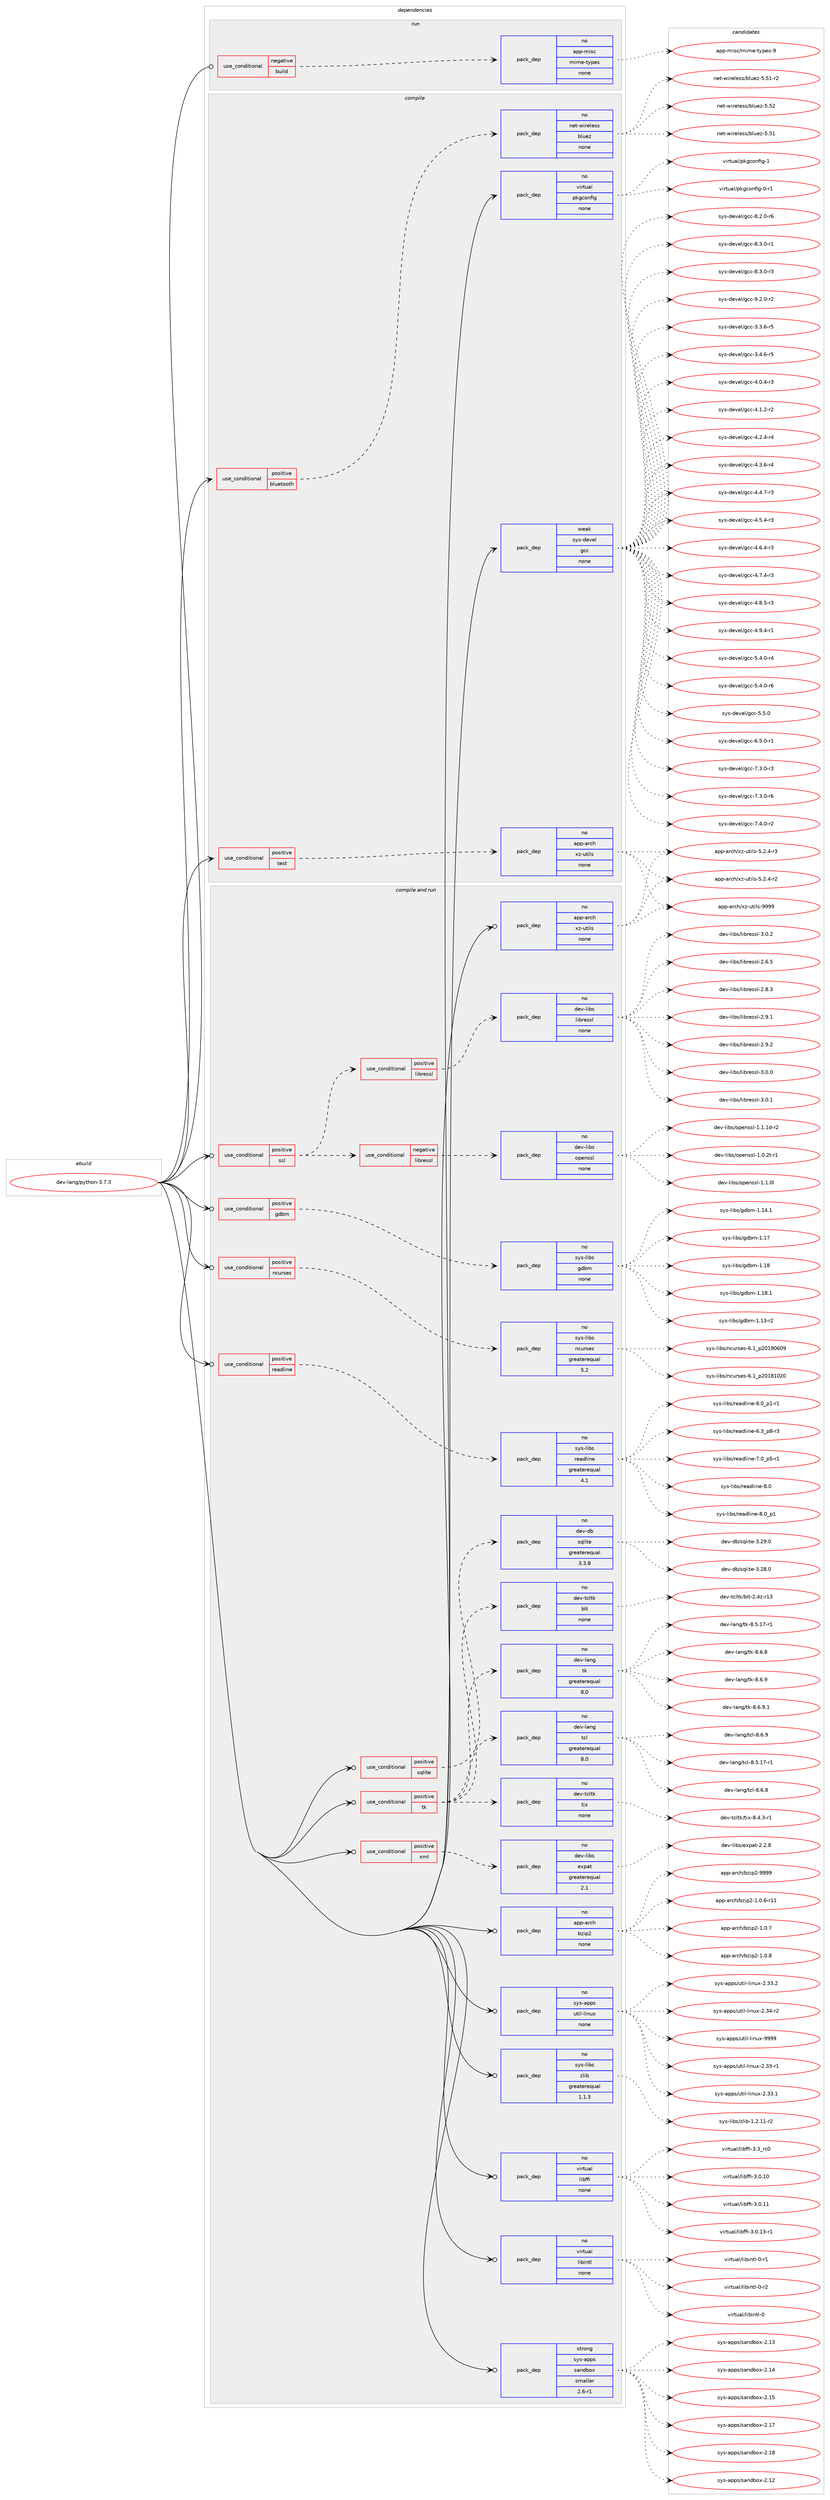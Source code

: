 digraph prolog {

# *************
# Graph options
# *************

newrank=true;
concentrate=true;
compound=true;
graph [rankdir=LR,fontname=Helvetica,fontsize=10,ranksep=1.5];#, ranksep=2.5, nodesep=0.2];
edge  [arrowhead=vee];
node  [fontname=Helvetica,fontsize=10];

# **********
# The ebuild
# **********

subgraph cluster_leftcol {
color=gray;
rank=same;
label=<<i>ebuild</i>>;
id [label="dev-lang/python-3.7.3", color=red, width=4, href="../dev-lang/python-3.7.3.svg"];
}

# ****************
# The dependencies
# ****************

subgraph cluster_midcol {
color=gray;
label=<<i>dependencies</i>>;
subgraph cluster_compile {
fillcolor="#eeeeee";
style=filled;
label=<<i>compile</i>>;
subgraph cond130665 {
dependency560937 [label=<<TABLE BORDER="0" CELLBORDER="1" CELLSPACING="0" CELLPADDING="4"><TR><TD ROWSPAN="3" CELLPADDING="10">use_conditional</TD></TR><TR><TD>positive</TD></TR><TR><TD>bluetooth</TD></TR></TABLE>>, shape=none, color=red];
subgraph pack418975 {
dependency560938 [label=<<TABLE BORDER="0" CELLBORDER="1" CELLSPACING="0" CELLPADDING="4" WIDTH="220"><TR><TD ROWSPAN="6" CELLPADDING="30">pack_dep</TD></TR><TR><TD WIDTH="110">no</TD></TR><TR><TD>net-wireless</TD></TR><TR><TD>bluez</TD></TR><TR><TD>none</TD></TR><TR><TD></TD></TR></TABLE>>, shape=none, color=blue];
}
dependency560937:e -> dependency560938:w [weight=20,style="dashed",arrowhead="vee"];
}
id:e -> dependency560937:w [weight=20,style="solid",arrowhead="vee"];
subgraph cond130666 {
dependency560939 [label=<<TABLE BORDER="0" CELLBORDER="1" CELLSPACING="0" CELLPADDING="4"><TR><TD ROWSPAN="3" CELLPADDING="10">use_conditional</TD></TR><TR><TD>positive</TD></TR><TR><TD>test</TD></TR></TABLE>>, shape=none, color=red];
subgraph pack418976 {
dependency560940 [label=<<TABLE BORDER="0" CELLBORDER="1" CELLSPACING="0" CELLPADDING="4" WIDTH="220"><TR><TD ROWSPAN="6" CELLPADDING="30">pack_dep</TD></TR><TR><TD WIDTH="110">no</TD></TR><TR><TD>app-arch</TD></TR><TR><TD>xz-utils</TD></TR><TR><TD>none</TD></TR><TR><TD></TD></TR></TABLE>>, shape=none, color=blue];
}
dependency560939:e -> dependency560940:w [weight=20,style="dashed",arrowhead="vee"];
}
id:e -> dependency560939:w [weight=20,style="solid",arrowhead="vee"];
subgraph pack418977 {
dependency560941 [label=<<TABLE BORDER="0" CELLBORDER="1" CELLSPACING="0" CELLPADDING="4" WIDTH="220"><TR><TD ROWSPAN="6" CELLPADDING="30">pack_dep</TD></TR><TR><TD WIDTH="110">no</TD></TR><TR><TD>virtual</TD></TR><TR><TD>pkgconfig</TD></TR><TR><TD>none</TD></TR><TR><TD></TD></TR></TABLE>>, shape=none, color=blue];
}
id:e -> dependency560941:w [weight=20,style="solid",arrowhead="vee"];
subgraph pack418978 {
dependency560942 [label=<<TABLE BORDER="0" CELLBORDER="1" CELLSPACING="0" CELLPADDING="4" WIDTH="220"><TR><TD ROWSPAN="6" CELLPADDING="30">pack_dep</TD></TR><TR><TD WIDTH="110">weak</TD></TR><TR><TD>sys-devel</TD></TR><TR><TD>gcc</TD></TR><TR><TD>none</TD></TR><TR><TD></TD></TR></TABLE>>, shape=none, color=blue];
}
id:e -> dependency560942:w [weight=20,style="solid",arrowhead="vee"];
}
subgraph cluster_compileandrun {
fillcolor="#eeeeee";
style=filled;
label=<<i>compile and run</i>>;
subgraph cond130667 {
dependency560943 [label=<<TABLE BORDER="0" CELLBORDER="1" CELLSPACING="0" CELLPADDING="4"><TR><TD ROWSPAN="3" CELLPADDING="10">use_conditional</TD></TR><TR><TD>positive</TD></TR><TR><TD>gdbm</TD></TR></TABLE>>, shape=none, color=red];
subgraph pack418979 {
dependency560944 [label=<<TABLE BORDER="0" CELLBORDER="1" CELLSPACING="0" CELLPADDING="4" WIDTH="220"><TR><TD ROWSPAN="6" CELLPADDING="30">pack_dep</TD></TR><TR><TD WIDTH="110">no</TD></TR><TR><TD>sys-libs</TD></TR><TR><TD>gdbm</TD></TR><TR><TD>none</TD></TR><TR><TD></TD></TR></TABLE>>, shape=none, color=blue];
}
dependency560943:e -> dependency560944:w [weight=20,style="dashed",arrowhead="vee"];
}
id:e -> dependency560943:w [weight=20,style="solid",arrowhead="odotvee"];
subgraph cond130668 {
dependency560945 [label=<<TABLE BORDER="0" CELLBORDER="1" CELLSPACING="0" CELLPADDING="4"><TR><TD ROWSPAN="3" CELLPADDING="10">use_conditional</TD></TR><TR><TD>positive</TD></TR><TR><TD>ncurses</TD></TR></TABLE>>, shape=none, color=red];
subgraph pack418980 {
dependency560946 [label=<<TABLE BORDER="0" CELLBORDER="1" CELLSPACING="0" CELLPADDING="4" WIDTH="220"><TR><TD ROWSPAN="6" CELLPADDING="30">pack_dep</TD></TR><TR><TD WIDTH="110">no</TD></TR><TR><TD>sys-libs</TD></TR><TR><TD>ncurses</TD></TR><TR><TD>greaterequal</TD></TR><TR><TD>5.2</TD></TR></TABLE>>, shape=none, color=blue];
}
dependency560945:e -> dependency560946:w [weight=20,style="dashed",arrowhead="vee"];
}
id:e -> dependency560945:w [weight=20,style="solid",arrowhead="odotvee"];
subgraph cond130669 {
dependency560947 [label=<<TABLE BORDER="0" CELLBORDER="1" CELLSPACING="0" CELLPADDING="4"><TR><TD ROWSPAN="3" CELLPADDING="10">use_conditional</TD></TR><TR><TD>positive</TD></TR><TR><TD>readline</TD></TR></TABLE>>, shape=none, color=red];
subgraph pack418981 {
dependency560948 [label=<<TABLE BORDER="0" CELLBORDER="1" CELLSPACING="0" CELLPADDING="4" WIDTH="220"><TR><TD ROWSPAN="6" CELLPADDING="30">pack_dep</TD></TR><TR><TD WIDTH="110">no</TD></TR><TR><TD>sys-libs</TD></TR><TR><TD>readline</TD></TR><TR><TD>greaterequal</TD></TR><TR><TD>4.1</TD></TR></TABLE>>, shape=none, color=blue];
}
dependency560947:e -> dependency560948:w [weight=20,style="dashed",arrowhead="vee"];
}
id:e -> dependency560947:w [weight=20,style="solid",arrowhead="odotvee"];
subgraph cond130670 {
dependency560949 [label=<<TABLE BORDER="0" CELLBORDER="1" CELLSPACING="0" CELLPADDING="4"><TR><TD ROWSPAN="3" CELLPADDING="10">use_conditional</TD></TR><TR><TD>positive</TD></TR><TR><TD>sqlite</TD></TR></TABLE>>, shape=none, color=red];
subgraph pack418982 {
dependency560950 [label=<<TABLE BORDER="0" CELLBORDER="1" CELLSPACING="0" CELLPADDING="4" WIDTH="220"><TR><TD ROWSPAN="6" CELLPADDING="30">pack_dep</TD></TR><TR><TD WIDTH="110">no</TD></TR><TR><TD>dev-db</TD></TR><TR><TD>sqlite</TD></TR><TR><TD>greaterequal</TD></TR><TR><TD>3.3.8</TD></TR></TABLE>>, shape=none, color=blue];
}
dependency560949:e -> dependency560950:w [weight=20,style="dashed",arrowhead="vee"];
}
id:e -> dependency560949:w [weight=20,style="solid",arrowhead="odotvee"];
subgraph cond130671 {
dependency560951 [label=<<TABLE BORDER="0" CELLBORDER="1" CELLSPACING="0" CELLPADDING="4"><TR><TD ROWSPAN="3" CELLPADDING="10">use_conditional</TD></TR><TR><TD>positive</TD></TR><TR><TD>ssl</TD></TR></TABLE>>, shape=none, color=red];
subgraph cond130672 {
dependency560952 [label=<<TABLE BORDER="0" CELLBORDER="1" CELLSPACING="0" CELLPADDING="4"><TR><TD ROWSPAN="3" CELLPADDING="10">use_conditional</TD></TR><TR><TD>negative</TD></TR><TR><TD>libressl</TD></TR></TABLE>>, shape=none, color=red];
subgraph pack418983 {
dependency560953 [label=<<TABLE BORDER="0" CELLBORDER="1" CELLSPACING="0" CELLPADDING="4" WIDTH="220"><TR><TD ROWSPAN="6" CELLPADDING="30">pack_dep</TD></TR><TR><TD WIDTH="110">no</TD></TR><TR><TD>dev-libs</TD></TR><TR><TD>openssl</TD></TR><TR><TD>none</TD></TR><TR><TD></TD></TR></TABLE>>, shape=none, color=blue];
}
dependency560952:e -> dependency560953:w [weight=20,style="dashed",arrowhead="vee"];
}
dependency560951:e -> dependency560952:w [weight=20,style="dashed",arrowhead="vee"];
subgraph cond130673 {
dependency560954 [label=<<TABLE BORDER="0" CELLBORDER="1" CELLSPACING="0" CELLPADDING="4"><TR><TD ROWSPAN="3" CELLPADDING="10">use_conditional</TD></TR><TR><TD>positive</TD></TR><TR><TD>libressl</TD></TR></TABLE>>, shape=none, color=red];
subgraph pack418984 {
dependency560955 [label=<<TABLE BORDER="0" CELLBORDER="1" CELLSPACING="0" CELLPADDING="4" WIDTH="220"><TR><TD ROWSPAN="6" CELLPADDING="30">pack_dep</TD></TR><TR><TD WIDTH="110">no</TD></TR><TR><TD>dev-libs</TD></TR><TR><TD>libressl</TD></TR><TR><TD>none</TD></TR><TR><TD></TD></TR></TABLE>>, shape=none, color=blue];
}
dependency560954:e -> dependency560955:w [weight=20,style="dashed",arrowhead="vee"];
}
dependency560951:e -> dependency560954:w [weight=20,style="dashed",arrowhead="vee"];
}
id:e -> dependency560951:w [weight=20,style="solid",arrowhead="odotvee"];
subgraph cond130674 {
dependency560956 [label=<<TABLE BORDER="0" CELLBORDER="1" CELLSPACING="0" CELLPADDING="4"><TR><TD ROWSPAN="3" CELLPADDING="10">use_conditional</TD></TR><TR><TD>positive</TD></TR><TR><TD>tk</TD></TR></TABLE>>, shape=none, color=red];
subgraph pack418985 {
dependency560957 [label=<<TABLE BORDER="0" CELLBORDER="1" CELLSPACING="0" CELLPADDING="4" WIDTH="220"><TR><TD ROWSPAN="6" CELLPADDING="30">pack_dep</TD></TR><TR><TD WIDTH="110">no</TD></TR><TR><TD>dev-lang</TD></TR><TR><TD>tcl</TD></TR><TR><TD>greaterequal</TD></TR><TR><TD>8.0</TD></TR></TABLE>>, shape=none, color=blue];
}
dependency560956:e -> dependency560957:w [weight=20,style="dashed",arrowhead="vee"];
subgraph pack418986 {
dependency560958 [label=<<TABLE BORDER="0" CELLBORDER="1" CELLSPACING="0" CELLPADDING="4" WIDTH="220"><TR><TD ROWSPAN="6" CELLPADDING="30">pack_dep</TD></TR><TR><TD WIDTH="110">no</TD></TR><TR><TD>dev-lang</TD></TR><TR><TD>tk</TD></TR><TR><TD>greaterequal</TD></TR><TR><TD>8.0</TD></TR></TABLE>>, shape=none, color=blue];
}
dependency560956:e -> dependency560958:w [weight=20,style="dashed",arrowhead="vee"];
subgraph pack418987 {
dependency560959 [label=<<TABLE BORDER="0" CELLBORDER="1" CELLSPACING="0" CELLPADDING="4" WIDTH="220"><TR><TD ROWSPAN="6" CELLPADDING="30">pack_dep</TD></TR><TR><TD WIDTH="110">no</TD></TR><TR><TD>dev-tcltk</TD></TR><TR><TD>blt</TD></TR><TR><TD>none</TD></TR><TR><TD></TD></TR></TABLE>>, shape=none, color=blue];
}
dependency560956:e -> dependency560959:w [weight=20,style="dashed",arrowhead="vee"];
subgraph pack418988 {
dependency560960 [label=<<TABLE BORDER="0" CELLBORDER="1" CELLSPACING="0" CELLPADDING="4" WIDTH="220"><TR><TD ROWSPAN="6" CELLPADDING="30">pack_dep</TD></TR><TR><TD WIDTH="110">no</TD></TR><TR><TD>dev-tcltk</TD></TR><TR><TD>tix</TD></TR><TR><TD>none</TD></TR><TR><TD></TD></TR></TABLE>>, shape=none, color=blue];
}
dependency560956:e -> dependency560960:w [weight=20,style="dashed",arrowhead="vee"];
}
id:e -> dependency560956:w [weight=20,style="solid",arrowhead="odotvee"];
subgraph cond130675 {
dependency560961 [label=<<TABLE BORDER="0" CELLBORDER="1" CELLSPACING="0" CELLPADDING="4"><TR><TD ROWSPAN="3" CELLPADDING="10">use_conditional</TD></TR><TR><TD>positive</TD></TR><TR><TD>xml</TD></TR></TABLE>>, shape=none, color=red];
subgraph pack418989 {
dependency560962 [label=<<TABLE BORDER="0" CELLBORDER="1" CELLSPACING="0" CELLPADDING="4" WIDTH="220"><TR><TD ROWSPAN="6" CELLPADDING="30">pack_dep</TD></TR><TR><TD WIDTH="110">no</TD></TR><TR><TD>dev-libs</TD></TR><TR><TD>expat</TD></TR><TR><TD>greaterequal</TD></TR><TR><TD>2.1</TD></TR></TABLE>>, shape=none, color=blue];
}
dependency560961:e -> dependency560962:w [weight=20,style="dashed",arrowhead="vee"];
}
id:e -> dependency560961:w [weight=20,style="solid",arrowhead="odotvee"];
subgraph pack418990 {
dependency560963 [label=<<TABLE BORDER="0" CELLBORDER="1" CELLSPACING="0" CELLPADDING="4" WIDTH="220"><TR><TD ROWSPAN="6" CELLPADDING="30">pack_dep</TD></TR><TR><TD WIDTH="110">no</TD></TR><TR><TD>app-arch</TD></TR><TR><TD>bzip2</TD></TR><TR><TD>none</TD></TR><TR><TD></TD></TR></TABLE>>, shape=none, color=blue];
}
id:e -> dependency560963:w [weight=20,style="solid",arrowhead="odotvee"];
subgraph pack418991 {
dependency560964 [label=<<TABLE BORDER="0" CELLBORDER="1" CELLSPACING="0" CELLPADDING="4" WIDTH="220"><TR><TD ROWSPAN="6" CELLPADDING="30">pack_dep</TD></TR><TR><TD WIDTH="110">no</TD></TR><TR><TD>app-arch</TD></TR><TR><TD>xz-utils</TD></TR><TR><TD>none</TD></TR><TR><TD></TD></TR></TABLE>>, shape=none, color=blue];
}
id:e -> dependency560964:w [weight=20,style="solid",arrowhead="odotvee"];
subgraph pack418992 {
dependency560965 [label=<<TABLE BORDER="0" CELLBORDER="1" CELLSPACING="0" CELLPADDING="4" WIDTH="220"><TR><TD ROWSPAN="6" CELLPADDING="30">pack_dep</TD></TR><TR><TD WIDTH="110">no</TD></TR><TR><TD>sys-apps</TD></TR><TR><TD>util-linux</TD></TR><TR><TD>none</TD></TR><TR><TD></TD></TR></TABLE>>, shape=none, color=blue];
}
id:e -> dependency560965:w [weight=20,style="solid",arrowhead="odotvee"];
subgraph pack418993 {
dependency560966 [label=<<TABLE BORDER="0" CELLBORDER="1" CELLSPACING="0" CELLPADDING="4" WIDTH="220"><TR><TD ROWSPAN="6" CELLPADDING="30">pack_dep</TD></TR><TR><TD WIDTH="110">no</TD></TR><TR><TD>sys-libs</TD></TR><TR><TD>zlib</TD></TR><TR><TD>greaterequal</TD></TR><TR><TD>1.1.3</TD></TR></TABLE>>, shape=none, color=blue];
}
id:e -> dependency560966:w [weight=20,style="solid",arrowhead="odotvee"];
subgraph pack418994 {
dependency560967 [label=<<TABLE BORDER="0" CELLBORDER="1" CELLSPACING="0" CELLPADDING="4" WIDTH="220"><TR><TD ROWSPAN="6" CELLPADDING="30">pack_dep</TD></TR><TR><TD WIDTH="110">no</TD></TR><TR><TD>virtual</TD></TR><TR><TD>libffi</TD></TR><TR><TD>none</TD></TR><TR><TD></TD></TR></TABLE>>, shape=none, color=blue];
}
id:e -> dependency560967:w [weight=20,style="solid",arrowhead="odotvee"];
subgraph pack418995 {
dependency560968 [label=<<TABLE BORDER="0" CELLBORDER="1" CELLSPACING="0" CELLPADDING="4" WIDTH="220"><TR><TD ROWSPAN="6" CELLPADDING="30">pack_dep</TD></TR><TR><TD WIDTH="110">no</TD></TR><TR><TD>virtual</TD></TR><TR><TD>libintl</TD></TR><TR><TD>none</TD></TR><TR><TD></TD></TR></TABLE>>, shape=none, color=blue];
}
id:e -> dependency560968:w [weight=20,style="solid",arrowhead="odotvee"];
subgraph pack418996 {
dependency560969 [label=<<TABLE BORDER="0" CELLBORDER="1" CELLSPACING="0" CELLPADDING="4" WIDTH="220"><TR><TD ROWSPAN="6" CELLPADDING="30">pack_dep</TD></TR><TR><TD WIDTH="110">strong</TD></TR><TR><TD>sys-apps</TD></TR><TR><TD>sandbox</TD></TR><TR><TD>smaller</TD></TR><TR><TD>2.6-r1</TD></TR></TABLE>>, shape=none, color=blue];
}
id:e -> dependency560969:w [weight=20,style="solid",arrowhead="odotvee"];
}
subgraph cluster_run {
fillcolor="#eeeeee";
style=filled;
label=<<i>run</i>>;
subgraph cond130676 {
dependency560970 [label=<<TABLE BORDER="0" CELLBORDER="1" CELLSPACING="0" CELLPADDING="4"><TR><TD ROWSPAN="3" CELLPADDING="10">use_conditional</TD></TR><TR><TD>negative</TD></TR><TR><TD>build</TD></TR></TABLE>>, shape=none, color=red];
subgraph pack418997 {
dependency560971 [label=<<TABLE BORDER="0" CELLBORDER="1" CELLSPACING="0" CELLPADDING="4" WIDTH="220"><TR><TD ROWSPAN="6" CELLPADDING="30">pack_dep</TD></TR><TR><TD WIDTH="110">no</TD></TR><TR><TD>app-misc</TD></TR><TR><TD>mime-types</TD></TR><TR><TD>none</TD></TR><TR><TD></TD></TR></TABLE>>, shape=none, color=blue];
}
dependency560970:e -> dependency560971:w [weight=20,style="dashed",arrowhead="vee"];
}
id:e -> dependency560970:w [weight=20,style="solid",arrowhead="odot"];
}
}

# **************
# The candidates
# **************

subgraph cluster_choices {
rank=same;
color=gray;
label=<<i>candidates</i>>;

subgraph choice418975 {
color=black;
nodesep=1;
choice1101011164511910511410110810111511547981081171011224553465349 [label="net-wireless/bluez-5.51", color=red, width=4,href="../net-wireless/bluez-5.51.svg"];
choice11010111645119105114101108101115115479810811710112245534653494511450 [label="net-wireless/bluez-5.51-r2", color=red, width=4,href="../net-wireless/bluez-5.51-r2.svg"];
choice1101011164511910511410110810111511547981081171011224553465350 [label="net-wireless/bluez-5.52", color=red, width=4,href="../net-wireless/bluez-5.52.svg"];
dependency560938:e -> choice1101011164511910511410110810111511547981081171011224553465349:w [style=dotted,weight="100"];
dependency560938:e -> choice11010111645119105114101108101115115479810811710112245534653494511450:w [style=dotted,weight="100"];
dependency560938:e -> choice1101011164511910511410110810111511547981081171011224553465350:w [style=dotted,weight="100"];
}
subgraph choice418976 {
color=black;
nodesep=1;
choice9711211245971149910447120122451171161051081154553465046524511450 [label="app-arch/xz-utils-5.2.4-r2", color=red, width=4,href="../app-arch/xz-utils-5.2.4-r2.svg"];
choice9711211245971149910447120122451171161051081154553465046524511451 [label="app-arch/xz-utils-5.2.4-r3", color=red, width=4,href="../app-arch/xz-utils-5.2.4-r3.svg"];
choice9711211245971149910447120122451171161051081154557575757 [label="app-arch/xz-utils-9999", color=red, width=4,href="../app-arch/xz-utils-9999.svg"];
dependency560940:e -> choice9711211245971149910447120122451171161051081154553465046524511450:w [style=dotted,weight="100"];
dependency560940:e -> choice9711211245971149910447120122451171161051081154553465046524511451:w [style=dotted,weight="100"];
dependency560940:e -> choice9711211245971149910447120122451171161051081154557575757:w [style=dotted,weight="100"];
}
subgraph choice418977 {
color=black;
nodesep=1;
choice11810511411611797108471121071039911111010210510345484511449 [label="virtual/pkgconfig-0-r1", color=red, width=4,href="../virtual/pkgconfig-0-r1.svg"];
choice1181051141161179710847112107103991111101021051034549 [label="virtual/pkgconfig-1", color=red, width=4,href="../virtual/pkgconfig-1.svg"];
dependency560941:e -> choice11810511411611797108471121071039911111010210510345484511449:w [style=dotted,weight="100"];
dependency560941:e -> choice1181051141161179710847112107103991111101021051034549:w [style=dotted,weight="100"];
}
subgraph choice418978 {
color=black;
nodesep=1;
choice115121115451001011181011084710399994551465146544511453 [label="sys-devel/gcc-3.3.6-r5", color=red, width=4,href="../sys-devel/gcc-3.3.6-r5.svg"];
choice115121115451001011181011084710399994551465246544511453 [label="sys-devel/gcc-3.4.6-r5", color=red, width=4,href="../sys-devel/gcc-3.4.6-r5.svg"];
choice115121115451001011181011084710399994552464846524511451 [label="sys-devel/gcc-4.0.4-r3", color=red, width=4,href="../sys-devel/gcc-4.0.4-r3.svg"];
choice115121115451001011181011084710399994552464946504511450 [label="sys-devel/gcc-4.1.2-r2", color=red, width=4,href="../sys-devel/gcc-4.1.2-r2.svg"];
choice115121115451001011181011084710399994552465046524511452 [label="sys-devel/gcc-4.2.4-r4", color=red, width=4,href="../sys-devel/gcc-4.2.4-r4.svg"];
choice115121115451001011181011084710399994552465146544511452 [label="sys-devel/gcc-4.3.6-r4", color=red, width=4,href="../sys-devel/gcc-4.3.6-r4.svg"];
choice115121115451001011181011084710399994552465246554511451 [label="sys-devel/gcc-4.4.7-r3", color=red, width=4,href="../sys-devel/gcc-4.4.7-r3.svg"];
choice115121115451001011181011084710399994552465346524511451 [label="sys-devel/gcc-4.5.4-r3", color=red, width=4,href="../sys-devel/gcc-4.5.4-r3.svg"];
choice115121115451001011181011084710399994552465446524511451 [label="sys-devel/gcc-4.6.4-r3", color=red, width=4,href="../sys-devel/gcc-4.6.4-r3.svg"];
choice115121115451001011181011084710399994552465546524511451 [label="sys-devel/gcc-4.7.4-r3", color=red, width=4,href="../sys-devel/gcc-4.7.4-r3.svg"];
choice115121115451001011181011084710399994552465646534511451 [label="sys-devel/gcc-4.8.5-r3", color=red, width=4,href="../sys-devel/gcc-4.8.5-r3.svg"];
choice115121115451001011181011084710399994552465746524511449 [label="sys-devel/gcc-4.9.4-r1", color=red, width=4,href="../sys-devel/gcc-4.9.4-r1.svg"];
choice115121115451001011181011084710399994553465246484511452 [label="sys-devel/gcc-5.4.0-r4", color=red, width=4,href="../sys-devel/gcc-5.4.0-r4.svg"];
choice115121115451001011181011084710399994553465246484511454 [label="sys-devel/gcc-5.4.0-r6", color=red, width=4,href="../sys-devel/gcc-5.4.0-r6.svg"];
choice11512111545100101118101108471039999455346534648 [label="sys-devel/gcc-5.5.0", color=red, width=4,href="../sys-devel/gcc-5.5.0.svg"];
choice115121115451001011181011084710399994554465346484511449 [label="sys-devel/gcc-6.5.0-r1", color=red, width=4,href="../sys-devel/gcc-6.5.0-r1.svg"];
choice115121115451001011181011084710399994555465146484511451 [label="sys-devel/gcc-7.3.0-r3", color=red, width=4,href="../sys-devel/gcc-7.3.0-r3.svg"];
choice115121115451001011181011084710399994555465146484511454 [label="sys-devel/gcc-7.3.0-r6", color=red, width=4,href="../sys-devel/gcc-7.3.0-r6.svg"];
choice115121115451001011181011084710399994555465246484511450 [label="sys-devel/gcc-7.4.0-r2", color=red, width=4,href="../sys-devel/gcc-7.4.0-r2.svg"];
choice115121115451001011181011084710399994556465046484511454 [label="sys-devel/gcc-8.2.0-r6", color=red, width=4,href="../sys-devel/gcc-8.2.0-r6.svg"];
choice115121115451001011181011084710399994556465146484511449 [label="sys-devel/gcc-8.3.0-r1", color=red, width=4,href="../sys-devel/gcc-8.3.0-r1.svg"];
choice115121115451001011181011084710399994556465146484511451 [label="sys-devel/gcc-8.3.0-r3", color=red, width=4,href="../sys-devel/gcc-8.3.0-r3.svg"];
choice115121115451001011181011084710399994557465046484511450 [label="sys-devel/gcc-9.2.0-r2", color=red, width=4,href="../sys-devel/gcc-9.2.0-r2.svg"];
dependency560942:e -> choice115121115451001011181011084710399994551465146544511453:w [style=dotted,weight="100"];
dependency560942:e -> choice115121115451001011181011084710399994551465246544511453:w [style=dotted,weight="100"];
dependency560942:e -> choice115121115451001011181011084710399994552464846524511451:w [style=dotted,weight="100"];
dependency560942:e -> choice115121115451001011181011084710399994552464946504511450:w [style=dotted,weight="100"];
dependency560942:e -> choice115121115451001011181011084710399994552465046524511452:w [style=dotted,weight="100"];
dependency560942:e -> choice115121115451001011181011084710399994552465146544511452:w [style=dotted,weight="100"];
dependency560942:e -> choice115121115451001011181011084710399994552465246554511451:w [style=dotted,weight="100"];
dependency560942:e -> choice115121115451001011181011084710399994552465346524511451:w [style=dotted,weight="100"];
dependency560942:e -> choice115121115451001011181011084710399994552465446524511451:w [style=dotted,weight="100"];
dependency560942:e -> choice115121115451001011181011084710399994552465546524511451:w [style=dotted,weight="100"];
dependency560942:e -> choice115121115451001011181011084710399994552465646534511451:w [style=dotted,weight="100"];
dependency560942:e -> choice115121115451001011181011084710399994552465746524511449:w [style=dotted,weight="100"];
dependency560942:e -> choice115121115451001011181011084710399994553465246484511452:w [style=dotted,weight="100"];
dependency560942:e -> choice115121115451001011181011084710399994553465246484511454:w [style=dotted,weight="100"];
dependency560942:e -> choice11512111545100101118101108471039999455346534648:w [style=dotted,weight="100"];
dependency560942:e -> choice115121115451001011181011084710399994554465346484511449:w [style=dotted,weight="100"];
dependency560942:e -> choice115121115451001011181011084710399994555465146484511451:w [style=dotted,weight="100"];
dependency560942:e -> choice115121115451001011181011084710399994555465146484511454:w [style=dotted,weight="100"];
dependency560942:e -> choice115121115451001011181011084710399994555465246484511450:w [style=dotted,weight="100"];
dependency560942:e -> choice115121115451001011181011084710399994556465046484511454:w [style=dotted,weight="100"];
dependency560942:e -> choice115121115451001011181011084710399994556465146484511449:w [style=dotted,weight="100"];
dependency560942:e -> choice115121115451001011181011084710399994556465146484511451:w [style=dotted,weight="100"];
dependency560942:e -> choice115121115451001011181011084710399994557465046484511450:w [style=dotted,weight="100"];
}
subgraph choice418979 {
color=black;
nodesep=1;
choice1151211154510810598115471031009810945494649514511450 [label="sys-libs/gdbm-1.13-r2", color=red, width=4,href="../sys-libs/gdbm-1.13-r2.svg"];
choice1151211154510810598115471031009810945494649524649 [label="sys-libs/gdbm-1.14.1", color=red, width=4,href="../sys-libs/gdbm-1.14.1.svg"];
choice115121115451081059811547103100981094549464955 [label="sys-libs/gdbm-1.17", color=red, width=4,href="../sys-libs/gdbm-1.17.svg"];
choice115121115451081059811547103100981094549464956 [label="sys-libs/gdbm-1.18", color=red, width=4,href="../sys-libs/gdbm-1.18.svg"];
choice1151211154510810598115471031009810945494649564649 [label="sys-libs/gdbm-1.18.1", color=red, width=4,href="../sys-libs/gdbm-1.18.1.svg"];
dependency560944:e -> choice1151211154510810598115471031009810945494649514511450:w [style=dotted,weight="100"];
dependency560944:e -> choice1151211154510810598115471031009810945494649524649:w [style=dotted,weight="100"];
dependency560944:e -> choice115121115451081059811547103100981094549464955:w [style=dotted,weight="100"];
dependency560944:e -> choice115121115451081059811547103100981094549464956:w [style=dotted,weight="100"];
dependency560944:e -> choice1151211154510810598115471031009810945494649564649:w [style=dotted,weight="100"];
}
subgraph choice418980 {
color=black;
nodesep=1;
choice1151211154510810598115471109911711411510111545544649951125048495649485048 [label="sys-libs/ncurses-6.1_p20181020", color=red, width=4,href="../sys-libs/ncurses-6.1_p20181020.svg"];
choice1151211154510810598115471109911711411510111545544649951125048495748544857 [label="sys-libs/ncurses-6.1_p20190609", color=red, width=4,href="../sys-libs/ncurses-6.1_p20190609.svg"];
dependency560946:e -> choice1151211154510810598115471109911711411510111545544649951125048495649485048:w [style=dotted,weight="100"];
dependency560946:e -> choice1151211154510810598115471109911711411510111545544649951125048495748544857:w [style=dotted,weight="100"];
}
subgraph choice418981 {
color=black;
nodesep=1;
choice115121115451081059811547114101971001081051101014554465195112564511451 [label="sys-libs/readline-6.3_p8-r3", color=red, width=4,href="../sys-libs/readline-6.3_p8-r3.svg"];
choice115121115451081059811547114101971001081051101014555464895112534511449 [label="sys-libs/readline-7.0_p5-r1", color=red, width=4,href="../sys-libs/readline-7.0_p5-r1.svg"];
choice1151211154510810598115471141019710010810511010145564648 [label="sys-libs/readline-8.0", color=red, width=4,href="../sys-libs/readline-8.0.svg"];
choice11512111545108105981154711410197100108105110101455646489511249 [label="sys-libs/readline-8.0_p1", color=red, width=4,href="../sys-libs/readline-8.0_p1.svg"];
choice115121115451081059811547114101971001081051101014556464895112494511449 [label="sys-libs/readline-8.0_p1-r1", color=red, width=4,href="../sys-libs/readline-8.0_p1-r1.svg"];
dependency560948:e -> choice115121115451081059811547114101971001081051101014554465195112564511451:w [style=dotted,weight="100"];
dependency560948:e -> choice115121115451081059811547114101971001081051101014555464895112534511449:w [style=dotted,weight="100"];
dependency560948:e -> choice1151211154510810598115471141019710010810511010145564648:w [style=dotted,weight="100"];
dependency560948:e -> choice11512111545108105981154711410197100108105110101455646489511249:w [style=dotted,weight="100"];
dependency560948:e -> choice115121115451081059811547114101971001081051101014556464895112494511449:w [style=dotted,weight="100"];
}
subgraph choice418982 {
color=black;
nodesep=1;
choice10010111845100984711511310810511610145514650564648 [label="dev-db/sqlite-3.28.0", color=red, width=4,href="../dev-db/sqlite-3.28.0.svg"];
choice10010111845100984711511310810511610145514650574648 [label="dev-db/sqlite-3.29.0", color=red, width=4,href="../dev-db/sqlite-3.29.0.svg"];
dependency560950:e -> choice10010111845100984711511310810511610145514650564648:w [style=dotted,weight="100"];
dependency560950:e -> choice10010111845100984711511310810511610145514650574648:w [style=dotted,weight="100"];
}
subgraph choice418983 {
color=black;
nodesep=1;
choice1001011184510810598115471111121011101151151084549464846501164511449 [label="dev-libs/openssl-1.0.2t-r1", color=red, width=4,href="../dev-libs/openssl-1.0.2t-r1.svg"];
choice100101118451081059811547111112101110115115108454946494648108 [label="dev-libs/openssl-1.1.0l", color=red, width=4,href="../dev-libs/openssl-1.1.0l.svg"];
choice1001011184510810598115471111121011101151151084549464946491004511450 [label="dev-libs/openssl-1.1.1d-r2", color=red, width=4,href="../dev-libs/openssl-1.1.1d-r2.svg"];
dependency560953:e -> choice1001011184510810598115471111121011101151151084549464846501164511449:w [style=dotted,weight="100"];
dependency560953:e -> choice100101118451081059811547111112101110115115108454946494648108:w [style=dotted,weight="100"];
dependency560953:e -> choice1001011184510810598115471111121011101151151084549464946491004511450:w [style=dotted,weight="100"];
}
subgraph choice418984 {
color=black;
nodesep=1;
choice10010111845108105981154710810598114101115115108455046544653 [label="dev-libs/libressl-2.6.5", color=red, width=4,href="../dev-libs/libressl-2.6.5.svg"];
choice10010111845108105981154710810598114101115115108455046564651 [label="dev-libs/libressl-2.8.3", color=red, width=4,href="../dev-libs/libressl-2.8.3.svg"];
choice10010111845108105981154710810598114101115115108455046574649 [label="dev-libs/libressl-2.9.1", color=red, width=4,href="../dev-libs/libressl-2.9.1.svg"];
choice10010111845108105981154710810598114101115115108455046574650 [label="dev-libs/libressl-2.9.2", color=red, width=4,href="../dev-libs/libressl-2.9.2.svg"];
choice10010111845108105981154710810598114101115115108455146484648 [label="dev-libs/libressl-3.0.0", color=red, width=4,href="../dev-libs/libressl-3.0.0.svg"];
choice10010111845108105981154710810598114101115115108455146484649 [label="dev-libs/libressl-3.0.1", color=red, width=4,href="../dev-libs/libressl-3.0.1.svg"];
choice10010111845108105981154710810598114101115115108455146484650 [label="dev-libs/libressl-3.0.2", color=red, width=4,href="../dev-libs/libressl-3.0.2.svg"];
dependency560955:e -> choice10010111845108105981154710810598114101115115108455046544653:w [style=dotted,weight="100"];
dependency560955:e -> choice10010111845108105981154710810598114101115115108455046564651:w [style=dotted,weight="100"];
dependency560955:e -> choice10010111845108105981154710810598114101115115108455046574649:w [style=dotted,weight="100"];
dependency560955:e -> choice10010111845108105981154710810598114101115115108455046574650:w [style=dotted,weight="100"];
dependency560955:e -> choice10010111845108105981154710810598114101115115108455146484648:w [style=dotted,weight="100"];
dependency560955:e -> choice10010111845108105981154710810598114101115115108455146484649:w [style=dotted,weight="100"];
dependency560955:e -> choice10010111845108105981154710810598114101115115108455146484650:w [style=dotted,weight="100"];
}
subgraph choice418985 {
color=black;
nodesep=1;
choice10010111845108971101034711699108455646534649554511449 [label="dev-lang/tcl-8.5.17-r1", color=red, width=4,href="../dev-lang/tcl-8.5.17-r1.svg"];
choice10010111845108971101034711699108455646544656 [label="dev-lang/tcl-8.6.8", color=red, width=4,href="../dev-lang/tcl-8.6.8.svg"];
choice10010111845108971101034711699108455646544657 [label="dev-lang/tcl-8.6.9", color=red, width=4,href="../dev-lang/tcl-8.6.9.svg"];
dependency560957:e -> choice10010111845108971101034711699108455646534649554511449:w [style=dotted,weight="100"];
dependency560957:e -> choice10010111845108971101034711699108455646544656:w [style=dotted,weight="100"];
dependency560957:e -> choice10010111845108971101034711699108455646544657:w [style=dotted,weight="100"];
}
subgraph choice418986 {
color=black;
nodesep=1;
choice100101118451089711010347116107455646534649554511449 [label="dev-lang/tk-8.5.17-r1", color=red, width=4,href="../dev-lang/tk-8.5.17-r1.svg"];
choice100101118451089711010347116107455646544656 [label="dev-lang/tk-8.6.8", color=red, width=4,href="../dev-lang/tk-8.6.8.svg"];
choice100101118451089711010347116107455646544657 [label="dev-lang/tk-8.6.9", color=red, width=4,href="../dev-lang/tk-8.6.9.svg"];
choice1001011184510897110103471161074556465446574649 [label="dev-lang/tk-8.6.9.1", color=red, width=4,href="../dev-lang/tk-8.6.9.1.svg"];
dependency560958:e -> choice100101118451089711010347116107455646534649554511449:w [style=dotted,weight="100"];
dependency560958:e -> choice100101118451089711010347116107455646544656:w [style=dotted,weight="100"];
dependency560958:e -> choice100101118451089711010347116107455646544657:w [style=dotted,weight="100"];
dependency560958:e -> choice1001011184510897110103471161074556465446574649:w [style=dotted,weight="100"];
}
subgraph choice418987 {
color=black;
nodesep=1;
choice1001011184511699108116107479810811645504652122451144951 [label="dev-tcltk/blt-2.4z-r13", color=red, width=4,href="../dev-tcltk/blt-2.4z-r13.svg"];
dependency560959:e -> choice1001011184511699108116107479810811645504652122451144951:w [style=dotted,weight="100"];
}
subgraph choice418988 {
color=black;
nodesep=1;
choice1001011184511699108116107471161051204556465246514511449 [label="dev-tcltk/tix-8.4.3-r1", color=red, width=4,href="../dev-tcltk/tix-8.4.3-r1.svg"];
dependency560960:e -> choice1001011184511699108116107471161051204556465246514511449:w [style=dotted,weight="100"];
}
subgraph choice418989 {
color=black;
nodesep=1;
choice10010111845108105981154710112011297116455046504656 [label="dev-libs/expat-2.2.8", color=red, width=4,href="../dev-libs/expat-2.2.8.svg"];
dependency560962:e -> choice10010111845108105981154710112011297116455046504656:w [style=dotted,weight="100"];
}
subgraph choice418990 {
color=black;
nodesep=1;
choice97112112459711499104479812210511250454946484654451144949 [label="app-arch/bzip2-1.0.6-r11", color=red, width=4,href="../app-arch/bzip2-1.0.6-r11.svg"];
choice97112112459711499104479812210511250454946484655 [label="app-arch/bzip2-1.0.7", color=red, width=4,href="../app-arch/bzip2-1.0.7.svg"];
choice97112112459711499104479812210511250454946484656 [label="app-arch/bzip2-1.0.8", color=red, width=4,href="../app-arch/bzip2-1.0.8.svg"];
choice971121124597114991044798122105112504557575757 [label="app-arch/bzip2-9999", color=red, width=4,href="../app-arch/bzip2-9999.svg"];
dependency560963:e -> choice97112112459711499104479812210511250454946484654451144949:w [style=dotted,weight="100"];
dependency560963:e -> choice97112112459711499104479812210511250454946484655:w [style=dotted,weight="100"];
dependency560963:e -> choice97112112459711499104479812210511250454946484656:w [style=dotted,weight="100"];
dependency560963:e -> choice971121124597114991044798122105112504557575757:w [style=dotted,weight="100"];
}
subgraph choice418991 {
color=black;
nodesep=1;
choice9711211245971149910447120122451171161051081154553465046524511450 [label="app-arch/xz-utils-5.2.4-r2", color=red, width=4,href="../app-arch/xz-utils-5.2.4-r2.svg"];
choice9711211245971149910447120122451171161051081154553465046524511451 [label="app-arch/xz-utils-5.2.4-r3", color=red, width=4,href="../app-arch/xz-utils-5.2.4-r3.svg"];
choice9711211245971149910447120122451171161051081154557575757 [label="app-arch/xz-utils-9999", color=red, width=4,href="../app-arch/xz-utils-9999.svg"];
dependency560964:e -> choice9711211245971149910447120122451171161051081154553465046524511450:w [style=dotted,weight="100"];
dependency560964:e -> choice9711211245971149910447120122451171161051081154553465046524511451:w [style=dotted,weight="100"];
dependency560964:e -> choice9711211245971149910447120122451171161051081154557575757:w [style=dotted,weight="100"];
}
subgraph choice418992 {
color=black;
nodesep=1;
choice1151211154597112112115471171161051084510810511011712045504651514511449 [label="sys-apps/util-linux-2.33-r1", color=red, width=4,href="../sys-apps/util-linux-2.33-r1.svg"];
choice1151211154597112112115471171161051084510810511011712045504651514649 [label="sys-apps/util-linux-2.33.1", color=red, width=4,href="../sys-apps/util-linux-2.33.1.svg"];
choice1151211154597112112115471171161051084510810511011712045504651514650 [label="sys-apps/util-linux-2.33.2", color=red, width=4,href="../sys-apps/util-linux-2.33.2.svg"];
choice1151211154597112112115471171161051084510810511011712045504651524511450 [label="sys-apps/util-linux-2.34-r2", color=red, width=4,href="../sys-apps/util-linux-2.34-r2.svg"];
choice115121115459711211211547117116105108451081051101171204557575757 [label="sys-apps/util-linux-9999", color=red, width=4,href="../sys-apps/util-linux-9999.svg"];
dependency560965:e -> choice1151211154597112112115471171161051084510810511011712045504651514511449:w [style=dotted,weight="100"];
dependency560965:e -> choice1151211154597112112115471171161051084510810511011712045504651514649:w [style=dotted,weight="100"];
dependency560965:e -> choice1151211154597112112115471171161051084510810511011712045504651514650:w [style=dotted,weight="100"];
dependency560965:e -> choice1151211154597112112115471171161051084510810511011712045504651524511450:w [style=dotted,weight="100"];
dependency560965:e -> choice115121115459711211211547117116105108451081051101171204557575757:w [style=dotted,weight="100"];
}
subgraph choice418993 {
color=black;
nodesep=1;
choice11512111545108105981154712210810598454946504649494511450 [label="sys-libs/zlib-1.2.11-r2", color=red, width=4,href="../sys-libs/zlib-1.2.11-r2.svg"];
dependency560966:e -> choice11512111545108105981154712210810598454946504649494511450:w [style=dotted,weight="100"];
}
subgraph choice418994 {
color=black;
nodesep=1;
choice11810511411611797108471081059810210210545514648464948 [label="virtual/libffi-3.0.10", color=red, width=4,href="../virtual/libffi-3.0.10.svg"];
choice11810511411611797108471081059810210210545514648464949 [label="virtual/libffi-3.0.11", color=red, width=4,href="../virtual/libffi-3.0.11.svg"];
choice118105114116117971084710810598102102105455146484649514511449 [label="virtual/libffi-3.0.13-r1", color=red, width=4,href="../virtual/libffi-3.0.13-r1.svg"];
choice11810511411611797108471081059810210210545514651951149948 [label="virtual/libffi-3.3_rc0", color=red, width=4,href="../virtual/libffi-3.3_rc0.svg"];
dependency560967:e -> choice11810511411611797108471081059810210210545514648464948:w [style=dotted,weight="100"];
dependency560967:e -> choice11810511411611797108471081059810210210545514648464949:w [style=dotted,weight="100"];
dependency560967:e -> choice118105114116117971084710810598102102105455146484649514511449:w [style=dotted,weight="100"];
dependency560967:e -> choice11810511411611797108471081059810210210545514651951149948:w [style=dotted,weight="100"];
}
subgraph choice418995 {
color=black;
nodesep=1;
choice1181051141161179710847108105981051101161084548 [label="virtual/libintl-0", color=red, width=4,href="../virtual/libintl-0.svg"];
choice11810511411611797108471081059810511011610845484511449 [label="virtual/libintl-0-r1", color=red, width=4,href="../virtual/libintl-0-r1.svg"];
choice11810511411611797108471081059810511011610845484511450 [label="virtual/libintl-0-r2", color=red, width=4,href="../virtual/libintl-0-r2.svg"];
dependency560968:e -> choice1181051141161179710847108105981051101161084548:w [style=dotted,weight="100"];
dependency560968:e -> choice11810511411611797108471081059810511011610845484511449:w [style=dotted,weight="100"];
dependency560968:e -> choice11810511411611797108471081059810511011610845484511450:w [style=dotted,weight="100"];
}
subgraph choice418996 {
color=black;
nodesep=1;
choice11512111545971121121154711597110100981111204550464950 [label="sys-apps/sandbox-2.12", color=red, width=4,href="../sys-apps/sandbox-2.12.svg"];
choice11512111545971121121154711597110100981111204550464951 [label="sys-apps/sandbox-2.13", color=red, width=4,href="../sys-apps/sandbox-2.13.svg"];
choice11512111545971121121154711597110100981111204550464952 [label="sys-apps/sandbox-2.14", color=red, width=4,href="../sys-apps/sandbox-2.14.svg"];
choice11512111545971121121154711597110100981111204550464953 [label="sys-apps/sandbox-2.15", color=red, width=4,href="../sys-apps/sandbox-2.15.svg"];
choice11512111545971121121154711597110100981111204550464955 [label="sys-apps/sandbox-2.17", color=red, width=4,href="../sys-apps/sandbox-2.17.svg"];
choice11512111545971121121154711597110100981111204550464956 [label="sys-apps/sandbox-2.18", color=red, width=4,href="../sys-apps/sandbox-2.18.svg"];
dependency560969:e -> choice11512111545971121121154711597110100981111204550464950:w [style=dotted,weight="100"];
dependency560969:e -> choice11512111545971121121154711597110100981111204550464951:w [style=dotted,weight="100"];
dependency560969:e -> choice11512111545971121121154711597110100981111204550464952:w [style=dotted,weight="100"];
dependency560969:e -> choice11512111545971121121154711597110100981111204550464953:w [style=dotted,weight="100"];
dependency560969:e -> choice11512111545971121121154711597110100981111204550464955:w [style=dotted,weight="100"];
dependency560969:e -> choice11512111545971121121154711597110100981111204550464956:w [style=dotted,weight="100"];
}
subgraph choice418997 {
color=black;
nodesep=1;
choice97112112451091051159947109105109101451161211121011154557 [label="app-misc/mime-types-9", color=red, width=4,href="../app-misc/mime-types-9.svg"];
dependency560971:e -> choice97112112451091051159947109105109101451161211121011154557:w [style=dotted,weight="100"];
}
}

}
